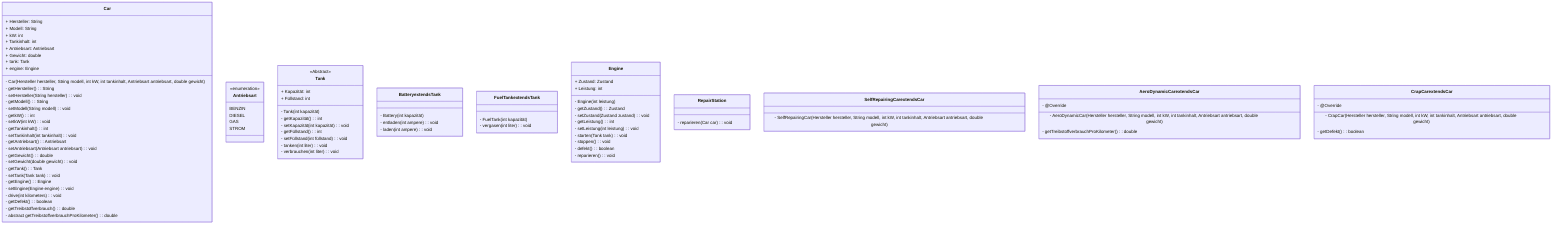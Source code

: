 classDiagram
class Car {
+ Hersteller: String
+ Modell: String
+ kW: int
+ Tankinhalt: int
+ Antriebsart: Antriebsart
+ Gewicht: double
+ tank: Tank
+ engine: Engine

- Car(Hersteller hersteller, String modell, int kW, int tankinhalt, Antriebsart antriebsart, double gewicht)
- getHersteller(): String
- setHersteller(String hersteller): void
- getModell(): String
- setModell(String modell): void
- getkW(): int
- setkW(int kW): void
- getTankinhalt(): int
- setTankinhalt(int tankinhalt): void
- getAntriebsart(): Antriebsart
- setAntriebsart(Antriebsart antriebsart): void
- getGewicht(): double
- setGewicht(double gewicht): void
- getTank(): Tank
- setTank(Tank tank): void
- getEngine(): Engine
- setEngine(Engine engine): void
- drive(int kilometers): void
- getDefekt(): boolean
- getTreibstoffverbrauch(): double
- abstract getTreibstoffverbrauchProKilometer(): double
}

class Antriebsart{
    <<enumeration>>
    BENZIN
    DIESEL
    GAS
    STROM
}



class Tank {
    <<Abstract>>
+ Kapazität: int
+ Füllstand: int

- Tank(int kapazität)
- getKapazität(): int
- setKapazität(int kapazität): void
- getFüllstand(): int
- setFüllstand(int füllstand): void
- tanken(int liter): void
- verbrauchen(int liter): void
}

class Battery extends Tank {
- Battery(int kapazität)
- entladen(int ampere): void
- laden(int ampere): void
}

class FuelTank extends Tank {
- FuelTank(int kapazität)
- vergasen(int liter): void
}

class Engine {
+ Zustand: Zustand
+ Leistung: int

- Engine(int leistung)
- getZustand(): Zustand
- setZustand(Zustand zustand): void
- getLeistung(): int
- setLeistung(int leistung): void
- starten(Tank tank): void
- stoppen(): void
- defekt(): boolean
- reparieren(): void
}


class RepairStation {
- reparieren(Car car): void
}

class SelfRepairingCar extends Car {
- SelfRepairingCar(Hersteller hersteller, String modell, int kW, int tankinhalt, Antriebsart antriebsart, double gewicht)
}

class AeroDynamicCar extends Car {
- AeroDynamicCar(Hersteller hersteller, String modell, int kW, int tankinhalt, Antriebsart antriebsart, double gewicht)
- @Override
- getTreibstoffverbrauchProKilometer(): double
}

class CrapCar extends Car {
- CrapCar(Hersteller hersteller, String modell, int kW, int tankinhalt, Antriebsart antriebsart, double gewicht)
- @Override
- getDefekt(): boolean
}